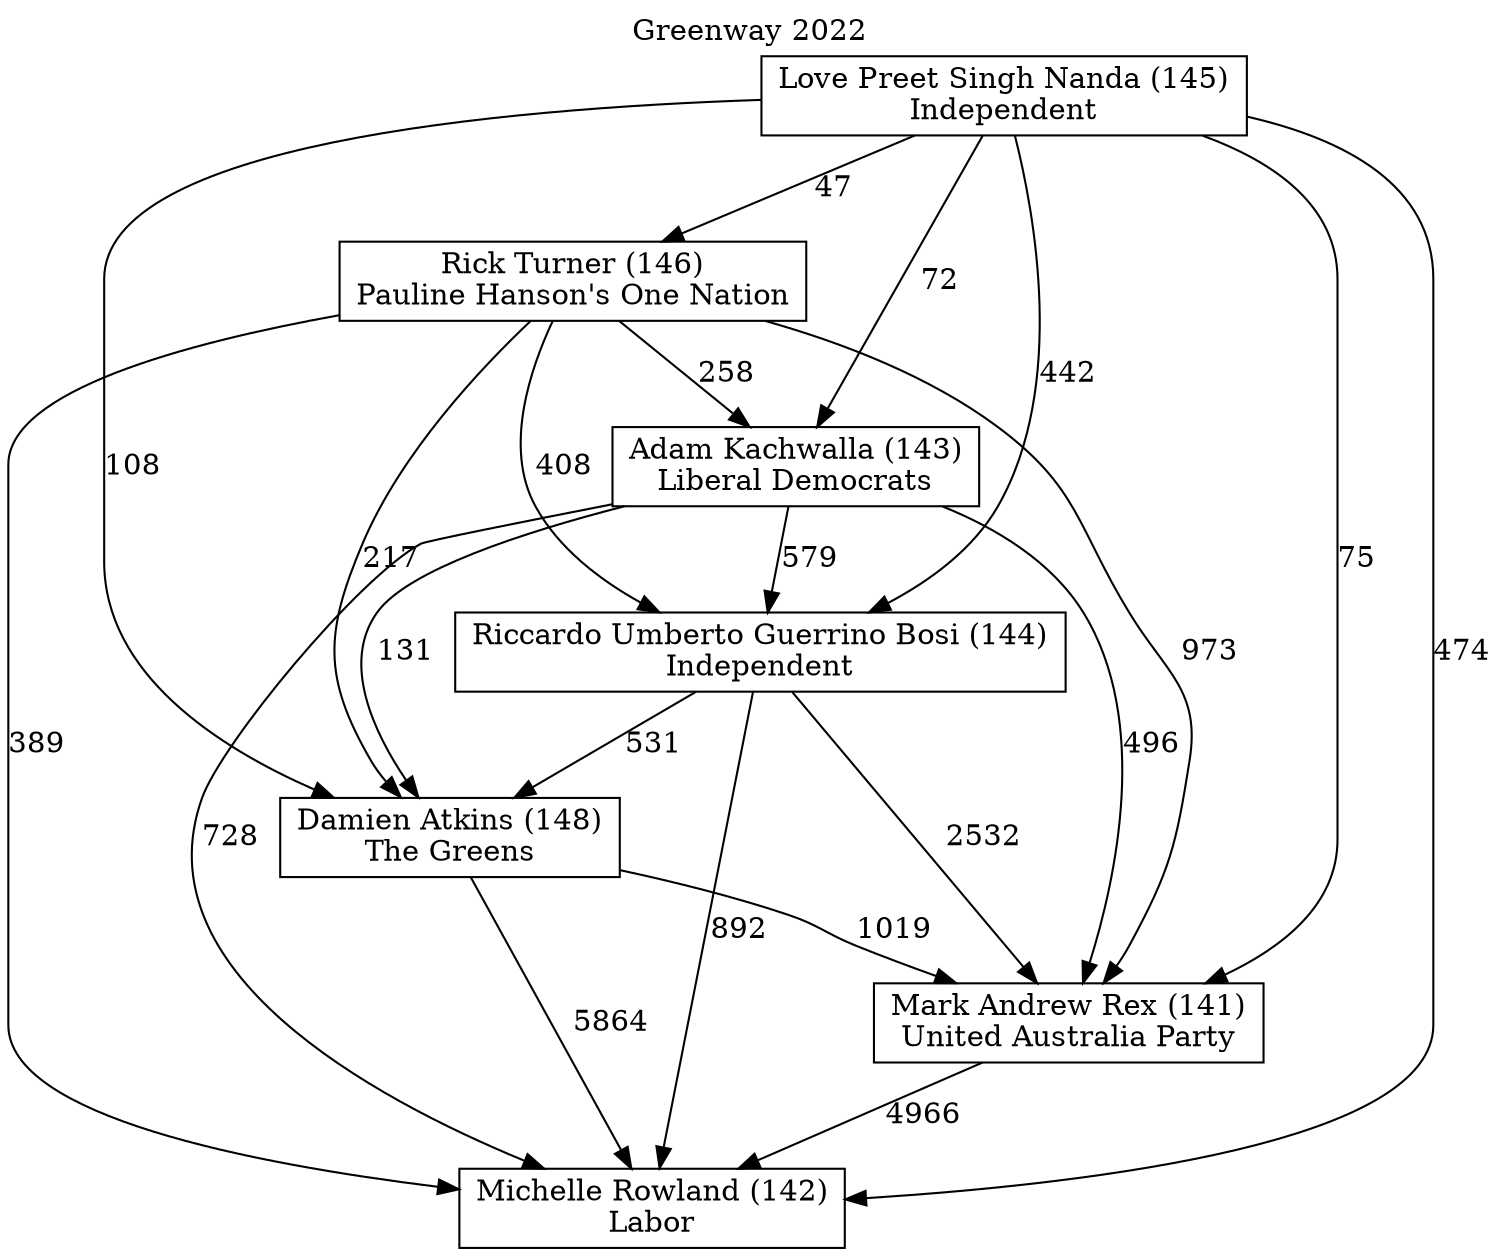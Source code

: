 // House preference flow
digraph "Michelle Rowland (142)_Greenway_2022" {
	graph [label="Greenway 2022" labelloc=t mclimit=10]
	node [shape=box]
	"Adam Kachwalla (143)" [label="Adam Kachwalla (143)
Liberal Democrats"]
	"Damien Atkins (148)" [label="Damien Atkins (148)
The Greens"]
	"Love Preet Singh Nanda (145)" [label="Love Preet Singh Nanda (145)
Independent"]
	"Mark Andrew Rex (141)" [label="Mark Andrew Rex (141)
United Australia Party"]
	"Michelle Rowland (142)" [label="Michelle Rowland (142)
Labor"]
	"Riccardo Umberto Guerrino Bosi (144)" [label="Riccardo Umberto Guerrino Bosi (144)
Independent"]
	"Rick Turner (146)" [label="Rick Turner (146)
Pauline Hanson's One Nation"]
	"Adam Kachwalla (143)" -> "Damien Atkins (148)" [label=131]
	"Adam Kachwalla (143)" -> "Mark Andrew Rex (141)" [label=496]
	"Adam Kachwalla (143)" -> "Michelle Rowland (142)" [label=728]
	"Adam Kachwalla (143)" -> "Riccardo Umberto Guerrino Bosi (144)" [label=579]
	"Damien Atkins (148)" -> "Mark Andrew Rex (141)" [label=1019]
	"Damien Atkins (148)" -> "Michelle Rowland (142)" [label=5864]
	"Love Preet Singh Nanda (145)" -> "Adam Kachwalla (143)" [label=72]
	"Love Preet Singh Nanda (145)" -> "Damien Atkins (148)" [label=108]
	"Love Preet Singh Nanda (145)" -> "Mark Andrew Rex (141)" [label=75]
	"Love Preet Singh Nanda (145)" -> "Michelle Rowland (142)" [label=474]
	"Love Preet Singh Nanda (145)" -> "Riccardo Umberto Guerrino Bosi (144)" [label=442]
	"Love Preet Singh Nanda (145)" -> "Rick Turner (146)" [label=47]
	"Mark Andrew Rex (141)" -> "Michelle Rowland (142)" [label=4966]
	"Riccardo Umberto Guerrino Bosi (144)" -> "Damien Atkins (148)" [label=531]
	"Riccardo Umberto Guerrino Bosi (144)" -> "Mark Andrew Rex (141)" [label=2532]
	"Riccardo Umberto Guerrino Bosi (144)" -> "Michelle Rowland (142)" [label=892]
	"Rick Turner (146)" -> "Adam Kachwalla (143)" [label=258]
	"Rick Turner (146)" -> "Damien Atkins (148)" [label=217]
	"Rick Turner (146)" -> "Mark Andrew Rex (141)" [label=973]
	"Rick Turner (146)" -> "Michelle Rowland (142)" [label=389]
	"Rick Turner (146)" -> "Riccardo Umberto Guerrino Bosi (144)" [label=408]
}
